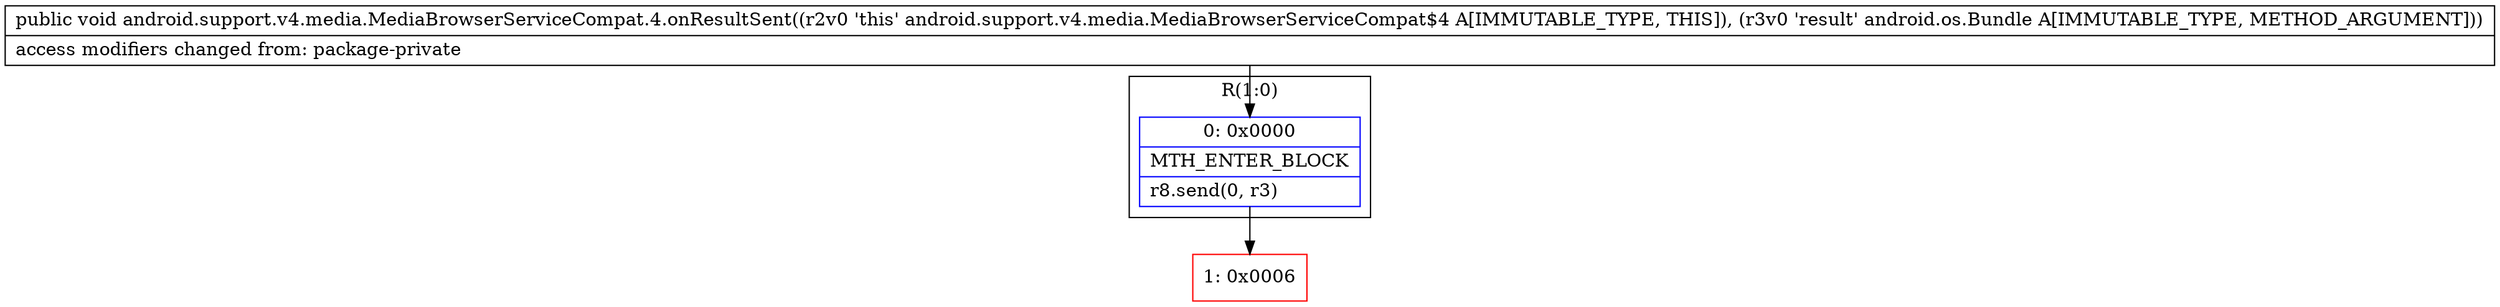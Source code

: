 digraph "CFG forandroid.support.v4.media.MediaBrowserServiceCompat.4.onResultSent(Landroid\/os\/Bundle;)V" {
subgraph cluster_Region_1928465937 {
label = "R(1:0)";
node [shape=record,color=blue];
Node_0 [shape=record,label="{0\:\ 0x0000|MTH_ENTER_BLOCK\l|r8.send(0, r3)\l}"];
}
Node_1 [shape=record,color=red,label="{1\:\ 0x0006}"];
MethodNode[shape=record,label="{public void android.support.v4.media.MediaBrowserServiceCompat.4.onResultSent((r2v0 'this' android.support.v4.media.MediaBrowserServiceCompat$4 A[IMMUTABLE_TYPE, THIS]), (r3v0 'result' android.os.Bundle A[IMMUTABLE_TYPE, METHOD_ARGUMENT]))  | access modifiers changed from: package\-private\l}"];
MethodNode -> Node_0;
Node_0 -> Node_1;
}

